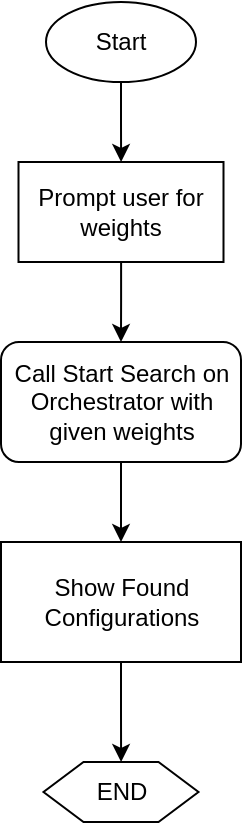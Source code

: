 <mxfile version="25.0.2">
  <diagram name="Page-1" id="4j-ZQkW-RBo1_ejIk8KT">
    <mxGraphModel dx="683" dy="399" grid="1" gridSize="10" guides="1" tooltips="1" connect="1" arrows="1" fold="1" page="1" pageScale="1" pageWidth="850" pageHeight="1100" math="0" shadow="0">
      <root>
        <mxCell id="0" />
        <mxCell id="1" parent="0" />
        <mxCell id="75t2SYrDXugpO9cETzD6-17" value="" style="edgeStyle=orthogonalEdgeStyle;rounded=0;orthogonalLoop=1;jettySize=auto;html=1;" edge="1" parent="1" source="75t2SYrDXugpO9cETzD6-1" target="75t2SYrDXugpO9cETzD6-15">
          <mxGeometry relative="1" as="geometry" />
        </mxCell>
        <mxCell id="75t2SYrDXugpO9cETzD6-1" value="Start" style="ellipse;whiteSpace=wrap;html=1;" vertex="1" parent="1">
          <mxGeometry x="380" y="20" width="75" height="40" as="geometry" />
        </mxCell>
        <mxCell id="75t2SYrDXugpO9cETzD6-14" value="" style="edgeStyle=orthogonalEdgeStyle;rounded=0;orthogonalLoop=1;jettySize=auto;html=1;" edge="1" parent="1" source="75t2SYrDXugpO9cETzD6-7" target="75t2SYrDXugpO9cETzD6-9">
          <mxGeometry relative="1" as="geometry" />
        </mxCell>
        <mxCell id="75t2SYrDXugpO9cETzD6-7" value="Show Found Configurations" style="rounded=0;whiteSpace=wrap;html=1;" vertex="1" parent="1">
          <mxGeometry x="357.5" y="290" width="120" height="60" as="geometry" />
        </mxCell>
        <mxCell id="75t2SYrDXugpO9cETzD6-9" value="END" style="shape=hexagon;perimeter=hexagonPerimeter2;whiteSpace=wrap;html=1;fixedSize=1;" vertex="1" parent="1">
          <mxGeometry x="378.75" y="400" width="77.5" height="30" as="geometry" />
        </mxCell>
        <mxCell id="75t2SYrDXugpO9cETzD6-18" value="" style="edgeStyle=orthogonalEdgeStyle;rounded=0;orthogonalLoop=1;jettySize=auto;html=1;" edge="1" parent="1" source="75t2SYrDXugpO9cETzD6-15" target="75t2SYrDXugpO9cETzD6-16">
          <mxGeometry relative="1" as="geometry" />
        </mxCell>
        <mxCell id="75t2SYrDXugpO9cETzD6-15" value="Prompt user for weights" style="rounded=0;whiteSpace=wrap;html=1;" vertex="1" parent="1">
          <mxGeometry x="366.25" y="100" width="102.5" height="50" as="geometry" />
        </mxCell>
        <mxCell id="75t2SYrDXugpO9cETzD6-19" value="" style="edgeStyle=orthogonalEdgeStyle;rounded=0;orthogonalLoop=1;jettySize=auto;html=1;" edge="1" parent="1" source="75t2SYrDXugpO9cETzD6-16" target="75t2SYrDXugpO9cETzD6-7">
          <mxGeometry relative="1" as="geometry" />
        </mxCell>
        <mxCell id="75t2SYrDXugpO9cETzD6-16" value="Call Start Search on Orchestrator with given weights" style="rounded=1;whiteSpace=wrap;html=1;" vertex="1" parent="1">
          <mxGeometry x="357.5" y="190" width="120" height="60" as="geometry" />
        </mxCell>
      </root>
    </mxGraphModel>
  </diagram>
</mxfile>
